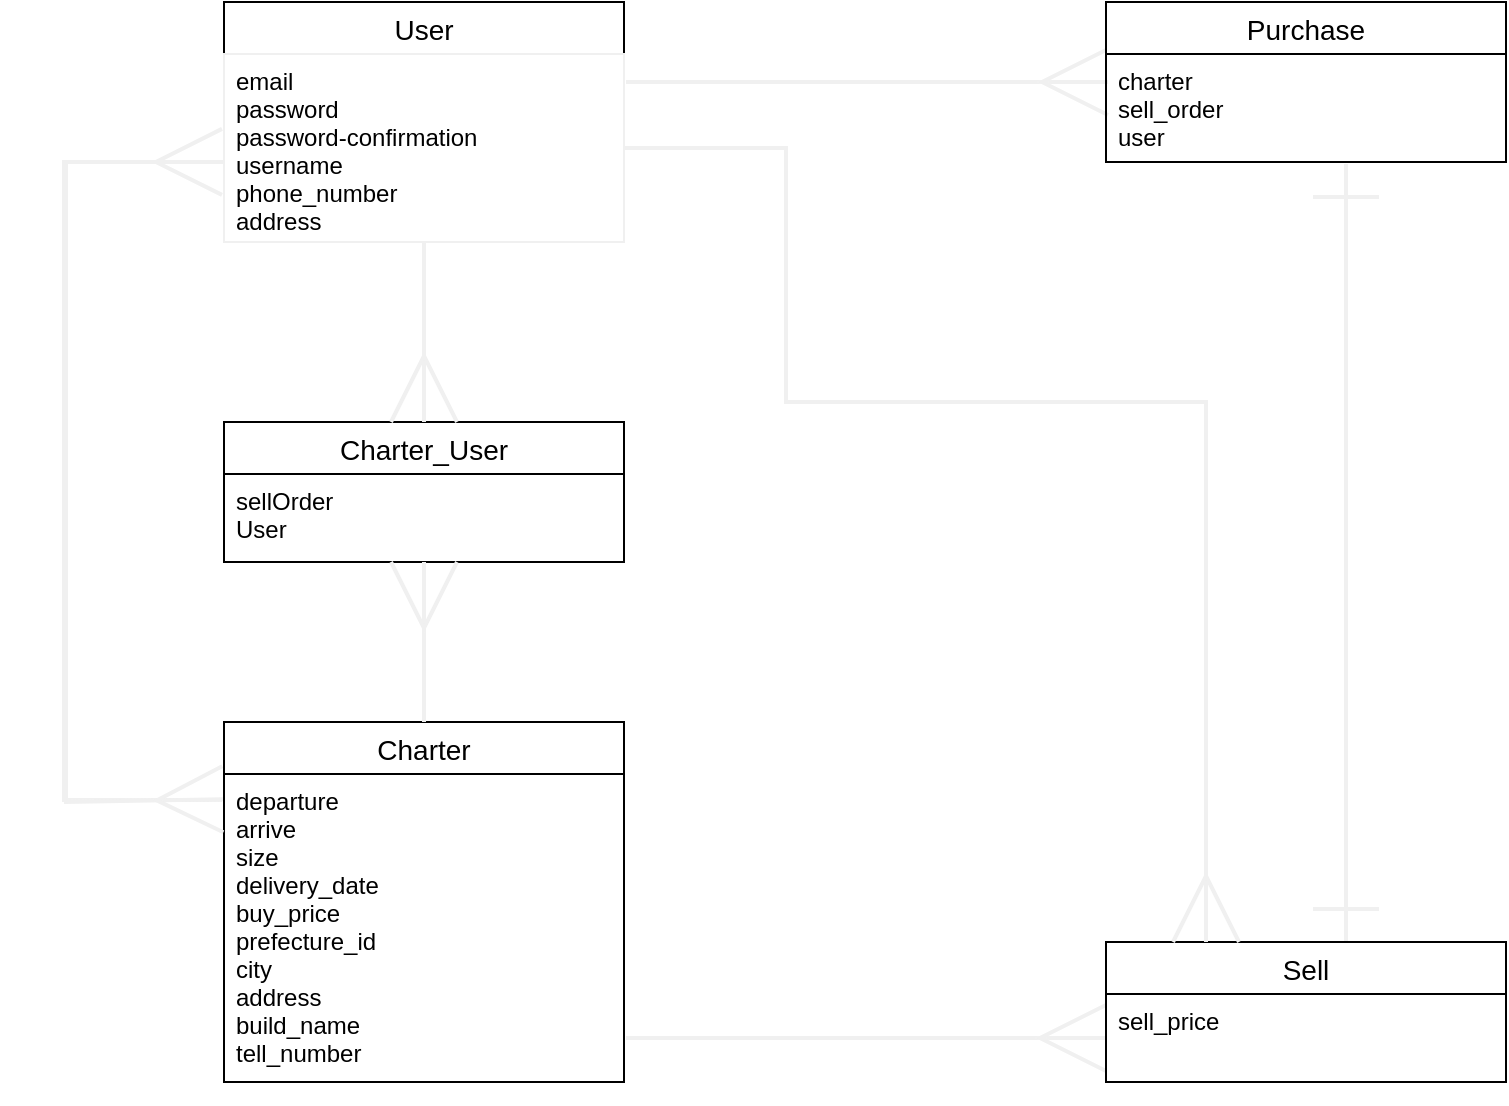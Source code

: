 <mxfile version="13.6.5">
    <diagram id="WsD_GxHVkoCh_pOkpDa1" name="ページ1">
        <mxGraphModel dx="603" dy="723" grid="1" gridSize="10" guides="1" tooltips="1" connect="1" arrows="1" fold="1" page="1" pageScale="1" pageWidth="827" pageHeight="1169" background="none" math="0" shadow="0">
            <root>
                <mxCell id="0"/>
                <mxCell id="1" parent="0"/>
                <mxCell id="30" value="" style="endArrow=ERmany;html=1;rounded=0;strokeColor=#f0f0f0;strokeWidth=2;endFill=0;sourcePerimeterSpacing=5;startSize=11;jumpSize=4;endSize=30;targetPerimeterSpacing=6;entryX=0.005;entryY=0.259;entryDx=0;entryDy=0;entryPerimeter=0;" parent="1" target="24" edge="1">
                    <mxGeometry relative="1" as="geometry">
                        <mxPoint x="320" y="120" as="sourcePoint"/>
                        <mxPoint x="400" y="120.5" as="targetPoint"/>
                    </mxGeometry>
                </mxCell>
                <mxCell id="37" value="" style="endArrow=ERone;html=1;rounded=0;strokeColor=#f0f0f0;strokeWidth=2;endFill=0;sourcePerimeterSpacing=5;startSize=11;jumpSize=4;endSize=30;targetPerimeterSpacing=6;entryX=0.6;entryY=0;entryDx=0;entryDy=0;entryPerimeter=0;" parent="1" target="22" edge="1">
                    <mxGeometry relative="1" as="geometry">
                        <mxPoint x="680" y="170" as="sourcePoint"/>
                        <mxPoint x="770" y="201" as="targetPoint"/>
                    </mxGeometry>
                </mxCell>
                <mxCell id="38" value="" style="endArrow=ERone;html=1;rounded=0;strokeColor=#f0f0f0;strokeWidth=2;endFill=0;sourcePerimeterSpacing=5;startSize=11;jumpSize=4;endSize=30;targetPerimeterSpacing=6;exitX=0.6;exitY=0.029;exitDx=0;exitDy=0;entryX=0.6;entryY=1.019;entryDx=0;entryDy=0;entryPerimeter=0;exitPerimeter=0;" parent="1" source="22" target="24" edge="1">
                    <mxGeometry relative="1" as="geometry">
                        <mxPoint x="600" y="320" as="sourcePoint"/>
                        <mxPoint x="590" y="160" as="targetPoint"/>
                    </mxGeometry>
                </mxCell>
                <mxCell id="47" value="" style="endArrow=ERmany;html=1;rounded=0;strokeColor=#f0f0f0;strokeWidth=2;endFill=0;sourcePerimeterSpacing=5;startSize=11;jumpSize=4;endSize=30;targetPerimeterSpacing=6;entryX=0;entryY=0.5;entryDx=0;entryDy=0;" parent="1" target="23" edge="1">
                    <mxGeometry relative="1" as="geometry">
                        <mxPoint x="320" y="598" as="sourcePoint"/>
                        <mxPoint x="320" y="600.812" as="targetPoint"/>
                    </mxGeometry>
                </mxCell>
                <mxCell id="14" value="Purchase" style="swimlane;fontStyle=0;childLayout=stackLayout;horizontal=1;startSize=26;horizontalStack=0;resizeParent=1;resizeParentMax=0;resizeLast=0;collapsible=1;marginBottom=0;align=center;fontSize=14;" parent="1" vertex="1">
                    <mxGeometry x="560" y="80" width="200" height="80" as="geometry"/>
                </mxCell>
                <mxCell id="24" value="charter&#10;sell_order&#10;user" style="text;strokeColor=none;fillColor=none;spacingLeft=4;spacingRight=4;overflow=hidden;rotatable=0;points=[[0,0.5],[1,0.5]];portConstraint=eastwest;fontSize=12;" parent="14" vertex="1">
                    <mxGeometry y="26" width="200" height="54" as="geometry"/>
                </mxCell>
                <mxCell id="6" value="Charter" style="swimlane;fontStyle=0;childLayout=stackLayout;horizontal=1;startSize=26;horizontalStack=0;resizeParent=1;resizeParentMax=0;resizeLast=0;collapsible=1;marginBottom=0;align=center;fontSize=14;" parent="1" vertex="1">
                    <mxGeometry x="119" y="440" width="200" height="180" as="geometry"/>
                </mxCell>
                <mxCell id="7" value="departure&#10;arrive&#10;size&#10;delivery_date&#10;buy_price&#10;prefecture_id&#10;city&#10;address&#10;build_name&#10;tell_number" style="text;strokeColor=none;fillColor=none;spacingLeft=4;spacingRight=4;overflow=hidden;rotatable=0;points=[[0,0.5],[1,0.5]];portConstraint=eastwest;fontSize=12;" parent="6" vertex="1">
                    <mxGeometry y="26" width="200" height="154" as="geometry"/>
                </mxCell>
                <mxCell id="2" value="User" style="swimlane;fontStyle=0;childLayout=stackLayout;horizontal=1;startSize=26;horizontalStack=0;resizeParent=1;resizeParentMax=0;resizeLast=0;collapsible=1;marginBottom=0;align=center;fontSize=14;" parent="1" vertex="1">
                    <mxGeometry x="119" y="80" width="200" height="120" as="geometry"/>
                </mxCell>
                <mxCell id="3" value="email&#10;password&#10;password-confirmation&#10;username&#10;phone_number&#10;address" style="text;fillColor=none;spacingLeft=4;spacingRight=4;overflow=hidden;rotatable=0;points=[[0,0.5],[1,0.5]];portConstraint=eastwest;fontSize=12;strokeColor=#f0f0f0;strokeWidth=1;" parent="2" vertex="1">
                    <mxGeometry y="26" width="200" height="94" as="geometry"/>
                </mxCell>
                <mxCell id="41" value="Charter_User" style="swimlane;fontStyle=0;childLayout=stackLayout;horizontal=1;startSize=26;horizontalStack=0;resizeParent=1;resizeParentMax=0;resizeLast=0;collapsible=1;marginBottom=0;align=center;fontSize=14;" parent="1" vertex="1">
                    <mxGeometry x="119" y="290" width="200" height="70" as="geometry"/>
                </mxCell>
                <mxCell id="42" value="sellOrder&#10;User" style="text;strokeColor=none;fillColor=none;spacingLeft=4;spacingRight=4;overflow=hidden;rotatable=0;points=[[0,0.5],[1,0.5]];portConstraint=eastwest;fontSize=12;" parent="41" vertex="1">
                    <mxGeometry y="26" width="200" height="44" as="geometry"/>
                </mxCell>
                <mxCell id="22" value="Sell" style="swimlane;fontStyle=0;childLayout=stackLayout;horizontal=1;startSize=26;horizontalStack=0;resizeParent=1;resizeParentMax=0;resizeLast=0;collapsible=1;marginBottom=0;align=center;fontSize=14;" parent="1" vertex="1">
                    <mxGeometry x="560" y="550" width="200" height="70" as="geometry"/>
                </mxCell>
                <mxCell id="23" value="sell_price" style="text;strokeColor=none;fillColor=none;spacingLeft=4;spacingRight=4;overflow=hidden;rotatable=0;points=[[0,0.5],[1,0.5]];portConstraint=eastwest;fontSize=12;" parent="22" vertex="1">
                    <mxGeometry y="26" width="200" height="44" as="geometry"/>
                </mxCell>
                <mxCell id="49" value="" style="endArrow=ERmany;html=1;rounded=0;strokeColor=#f0f0f0;strokeWidth=2;endFill=0;sourcePerimeterSpacing=5;startSize=11;jumpSize=4;endSize=30;targetPerimeterSpacing=6;entryX=0.5;entryY=0;entryDx=0;entryDy=0;" parent="1" edge="1">
                    <mxGeometry relative="1" as="geometry">
                        <mxPoint x="219" y="200" as="sourcePoint"/>
                        <mxPoint x="219" y="290" as="targetPoint"/>
                    </mxGeometry>
                </mxCell>
                <mxCell id="50" value="" style="endArrow=ERmany;html=1;rounded=0;strokeColor=#f0f0f0;strokeWidth=2;endFill=0;sourcePerimeterSpacing=5;startSize=11;jumpSize=4;endSize=30;targetPerimeterSpacing=6;entryX=0.5;entryY=1;entryDx=0;entryDy=0;exitX=0.5;exitY=0;exitDx=0;exitDy=0;entryPerimeter=0;" parent="1" source="6" target="42" edge="1">
                    <mxGeometry relative="1" as="geometry">
                        <mxPoint x="269" y="390" as="sourcePoint"/>
                        <mxPoint x="269" y="480" as="targetPoint"/>
                    </mxGeometry>
                </mxCell>
                <mxCell id="52" value="" style="endArrow=ERmany;html=1;rounded=0;strokeColor=#f0f0f0;strokeWidth=2;endFill=0;sourcePerimeterSpacing=5;startSize=11;jumpSize=4;endSize=30;targetPerimeterSpacing=6;entryX=-0.005;entryY=0.574;entryDx=0;entryDy=0;entryPerimeter=0;" parent="1" target="3" edge="1">
                    <mxGeometry relative="1" as="geometry">
                        <mxPoint x="118" y="479" as="sourcePoint"/>
                        <mxPoint x="19" y="160" as="targetPoint"/>
                        <Array as="points">
                            <mxPoint x="39" y="479"/>
                            <mxPoint x="39" y="160"/>
                        </Array>
                    </mxGeometry>
                </mxCell>
                <mxCell id="53" value="" style="endArrow=ERmany;html=1;rounded=0;strokeColor=#f0f0f0;strokeWidth=2;endFill=0;sourcePerimeterSpacing=5;startSize=11;jumpSize=4;endSize=30;targetPerimeterSpacing=6;entryX=0.25;entryY=0;entryDx=0;entryDy=0;exitX=1;exitY=0.5;exitDx=0;exitDy=0;" parent="1" source="3" target="22" edge="1">
                    <mxGeometry relative="1" as="geometry">
                        <mxPoint x="380" y="220" as="sourcePoint"/>
                        <mxPoint x="620" y="220" as="targetPoint"/>
                        <Array as="points">
                            <mxPoint x="400" y="153"/>
                            <mxPoint x="400" y="280"/>
                            <mxPoint x="610" y="280"/>
                        </Array>
                    </mxGeometry>
                </mxCell>
                <mxCell id="54" value="" style="endArrow=ERmany;html=1;rounded=0;strokeColor=#f0f0f0;strokeWidth=2;endFill=0;sourcePerimeterSpacing=5;startSize=11;jumpSize=4;endSize=30;targetPerimeterSpacing=6;entryX=-0.003;entryY=0.082;entryDx=0;entryDy=0;entryPerimeter=0;" parent="1" target="7" edge="1">
                    <mxGeometry relative="1" as="geometry">
                        <mxPoint x="119" y="160" as="sourcePoint"/>
                        <mxPoint x="119" y="390" as="targetPoint"/>
                        <Array as="points">
                            <mxPoint x="40" y="160"/>
                            <mxPoint x="40" y="480"/>
                        </Array>
                    </mxGeometry>
                </mxCell>
            </root>
        </mxGraphModel>
    </diagram>
</mxfile>